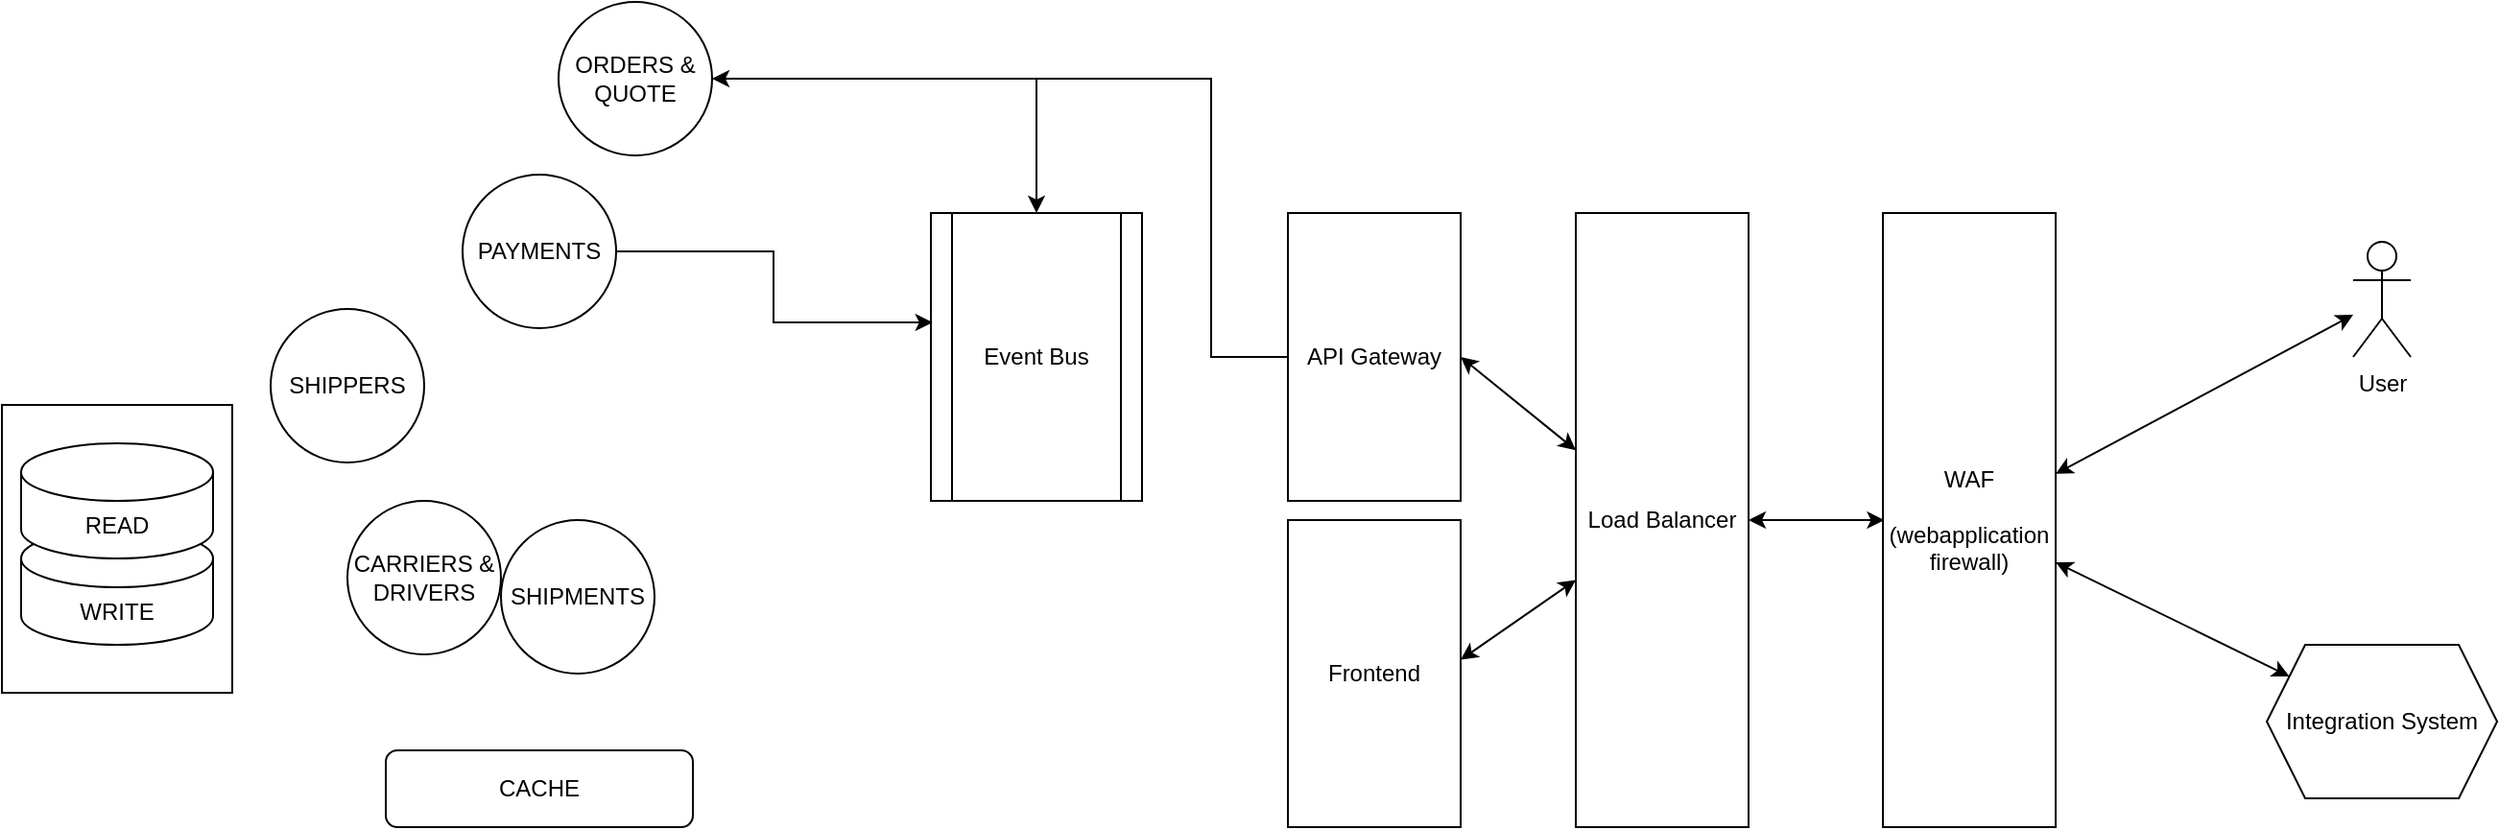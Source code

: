 <mxfile version="26.0.6">
  <diagram name="Page-1" id="p4-ocdAhSnpiAyjson57">
    <mxGraphModel dx="2051" dy="921" grid="1" gridSize="10" guides="1" tooltips="1" connect="1" arrows="1" fold="1" page="1" pageScale="1" pageWidth="850" pageHeight="1100" math="0" shadow="0">
      <root>
        <mxCell id="0" />
        <mxCell id="1" parent="0" />
        <mxCell id="TMVeo3-OWL7xSRZ-53WE-1" value="User" style="shape=umlActor;verticalLabelPosition=bottom;verticalAlign=top;html=1;outlineConnect=0;" vertex="1" parent="1">
          <mxGeometry x="965" y="355" width="30" height="60" as="geometry" />
        </mxCell>
        <mxCell id="TMVeo3-OWL7xSRZ-53WE-2" value="Integration System" style="shape=hexagon;perimeter=hexagonPerimeter2;whiteSpace=wrap;html=1;fixedSize=1;" vertex="1" parent="1">
          <mxGeometry x="920" y="565" width="120" height="80" as="geometry" />
        </mxCell>
        <mxCell id="TMVeo3-OWL7xSRZ-53WE-4" value="WAF&lt;br&gt;&lt;br&gt;(webapplication&lt;div&gt;firewall)&lt;/div&gt;" style="rounded=0;whiteSpace=wrap;html=1;" vertex="1" parent="1">
          <mxGeometry x="720" y="340" width="90" height="320" as="geometry" />
        </mxCell>
        <mxCell id="TMVeo3-OWL7xSRZ-53WE-5" value="Load Balancer" style="rounded=0;whiteSpace=wrap;html=1;" vertex="1" parent="1">
          <mxGeometry x="560" y="340" width="90" height="320" as="geometry" />
        </mxCell>
        <mxCell id="TMVeo3-OWL7xSRZ-53WE-35" style="edgeStyle=orthogonalEdgeStyle;rounded=0;orthogonalLoop=1;jettySize=auto;html=1;entryX=1;entryY=0.5;entryDx=0;entryDy=0;" edge="1" parent="1" source="TMVeo3-OWL7xSRZ-53WE-6" target="TMVeo3-OWL7xSRZ-53WE-22">
          <mxGeometry relative="1" as="geometry">
            <Array as="points">
              <mxPoint x="370" y="415" />
              <mxPoint x="370" y="270" />
            </Array>
          </mxGeometry>
        </mxCell>
        <mxCell id="TMVeo3-OWL7xSRZ-53WE-6" value="API Gateway" style="rounded=0;whiteSpace=wrap;html=1;" vertex="1" parent="1">
          <mxGeometry x="410" y="340" width="90" height="150" as="geometry" />
        </mxCell>
        <mxCell id="TMVeo3-OWL7xSRZ-53WE-7" value="Frontend" style="rounded=0;whiteSpace=wrap;html=1;" vertex="1" parent="1">
          <mxGeometry x="410" y="500" width="90" height="160" as="geometry" />
        </mxCell>
        <mxCell id="TMVeo3-OWL7xSRZ-53WE-9" value="Event Bus" style="shape=process;whiteSpace=wrap;html=1;backgroundOutline=1;" vertex="1" parent="1">
          <mxGeometry x="224" y="340" width="110" height="150" as="geometry" />
        </mxCell>
        <mxCell id="TMVeo3-OWL7xSRZ-53WE-36" style="edgeStyle=orthogonalEdgeStyle;rounded=0;orthogonalLoop=1;jettySize=auto;html=1;" edge="1" parent="1" source="TMVeo3-OWL7xSRZ-53WE-22" target="TMVeo3-OWL7xSRZ-53WE-9">
          <mxGeometry relative="1" as="geometry" />
        </mxCell>
        <mxCell id="TMVeo3-OWL7xSRZ-53WE-22" value="ORDERS &amp;amp; QUOTE" style="ellipse;whiteSpace=wrap;html=1;aspect=fixed;" vertex="1" parent="1">
          <mxGeometry x="30" y="230" width="80" height="80" as="geometry" />
        </mxCell>
        <mxCell id="TMVeo3-OWL7xSRZ-53WE-23" value="SHIPPERS" style="ellipse;whiteSpace=wrap;html=1;aspect=fixed;" vertex="1" parent="1">
          <mxGeometry x="-120" y="390" width="80" height="80" as="geometry" />
        </mxCell>
        <mxCell id="TMVeo3-OWL7xSRZ-53WE-24" value="CARRIERS &amp;amp; DRIVERS" style="ellipse;whiteSpace=wrap;html=1;aspect=fixed;" vertex="1" parent="1">
          <mxGeometry x="-80" y="490" width="80" height="80" as="geometry" />
        </mxCell>
        <mxCell id="TMVeo3-OWL7xSRZ-53WE-25" value="SHIPMENTS" style="ellipse;whiteSpace=wrap;html=1;aspect=fixed;" vertex="1" parent="1">
          <mxGeometry y="500" width="80" height="80" as="geometry" />
        </mxCell>
        <mxCell id="TMVeo3-OWL7xSRZ-53WE-26" value="PAYMENTS" style="ellipse;whiteSpace=wrap;html=1;aspect=fixed;" vertex="1" parent="1">
          <mxGeometry x="-20" y="320" width="80" height="80" as="geometry" />
        </mxCell>
        <mxCell id="TMVeo3-OWL7xSRZ-53WE-27" value="CACHE" style="rounded=1;whiteSpace=wrap;html=1;" vertex="1" parent="1">
          <mxGeometry x="-60" y="620" width="160" height="40" as="geometry" />
        </mxCell>
        <mxCell id="TMVeo3-OWL7xSRZ-53WE-28" value="" style="endArrow=classic;startArrow=classic;html=1;rounded=0;" edge="1" parent="1" source="TMVeo3-OWL7xSRZ-53WE-5">
          <mxGeometry width="50" height="50" relative="1" as="geometry">
            <mxPoint x="650" y="550" as="sourcePoint" />
            <mxPoint x="720.711" y="500" as="targetPoint" />
          </mxGeometry>
        </mxCell>
        <mxCell id="TMVeo3-OWL7xSRZ-53WE-29" value="" style="endArrow=classic;startArrow=classic;html=1;rounded=0;" edge="1" parent="1" source="TMVeo3-OWL7xSRZ-53WE-4" target="TMVeo3-OWL7xSRZ-53WE-1">
          <mxGeometry width="50" height="50" relative="1" as="geometry">
            <mxPoint x="810" y="550" as="sourcePoint" />
            <mxPoint x="880.711" y="500" as="targetPoint" />
          </mxGeometry>
        </mxCell>
        <mxCell id="TMVeo3-OWL7xSRZ-53WE-30" value="" style="endArrow=classic;startArrow=classic;html=1;rounded=0;" edge="1" parent="1" source="TMVeo3-OWL7xSRZ-53WE-4" target="TMVeo3-OWL7xSRZ-53WE-2">
          <mxGeometry width="50" height="50" relative="1" as="geometry">
            <mxPoint x="810" y="550" as="sourcePoint" />
            <mxPoint x="880.711" y="500" as="targetPoint" />
          </mxGeometry>
        </mxCell>
        <mxCell id="TMVeo3-OWL7xSRZ-53WE-31" value="" style="endArrow=classic;startArrow=classic;html=1;rounded=0;entryX=1;entryY=0.5;entryDx=0;entryDy=0;" edge="1" parent="1" source="TMVeo3-OWL7xSRZ-53WE-5" target="TMVeo3-OWL7xSRZ-53WE-6">
          <mxGeometry width="50" height="50" relative="1" as="geometry">
            <mxPoint x="489.289" y="550" as="sourcePoint" />
            <mxPoint x="489.289" y="500" as="targetPoint" />
          </mxGeometry>
        </mxCell>
        <mxCell id="TMVeo3-OWL7xSRZ-53WE-32" value="" style="endArrow=classic;startArrow=classic;html=1;rounded=0;entryX=1;entryY=0.455;entryDx=0;entryDy=0;entryPerimeter=0;" edge="1" parent="1" source="TMVeo3-OWL7xSRZ-53WE-5" target="TMVeo3-OWL7xSRZ-53WE-7">
          <mxGeometry width="50" height="50" relative="1" as="geometry">
            <mxPoint x="489.289" y="550" as="sourcePoint" />
            <mxPoint x="489.289" y="500" as="targetPoint" />
          </mxGeometry>
        </mxCell>
        <mxCell id="TMVeo3-OWL7xSRZ-53WE-34" value="" style="group" vertex="1" connectable="0" parent="1">
          <mxGeometry x="-260" y="440" width="120" height="150" as="geometry" />
        </mxCell>
        <mxCell id="TMVeo3-OWL7xSRZ-53WE-10" value="WRITE" style="shape=cylinder3;whiteSpace=wrap;html=1;boundedLbl=1;backgroundOutline=1;size=15;" vertex="1" parent="TMVeo3-OWL7xSRZ-53WE-34">
          <mxGeometry x="10" y="65" width="100" height="60" as="geometry" />
        </mxCell>
        <mxCell id="TMVeo3-OWL7xSRZ-53WE-14" value="" style="rounded=0;whiteSpace=wrap;html=1;fillColor=none;" vertex="1" parent="TMVeo3-OWL7xSRZ-53WE-34">
          <mxGeometry width="120" height="150" as="geometry" />
        </mxCell>
        <mxCell id="TMVeo3-OWL7xSRZ-53WE-33" value="READ" style="shape=cylinder3;whiteSpace=wrap;html=1;boundedLbl=1;backgroundOutline=1;size=15;" vertex="1" parent="TMVeo3-OWL7xSRZ-53WE-34">
          <mxGeometry x="10" y="20" width="100" height="60" as="geometry" />
        </mxCell>
        <mxCell id="TMVeo3-OWL7xSRZ-53WE-41" style="edgeStyle=orthogonalEdgeStyle;rounded=0;orthogonalLoop=1;jettySize=auto;html=1;entryX=0.008;entryY=0.38;entryDx=0;entryDy=0;entryPerimeter=0;" edge="1" parent="1" source="TMVeo3-OWL7xSRZ-53WE-26" target="TMVeo3-OWL7xSRZ-53WE-9">
          <mxGeometry relative="1" as="geometry" />
        </mxCell>
      </root>
    </mxGraphModel>
  </diagram>
</mxfile>
